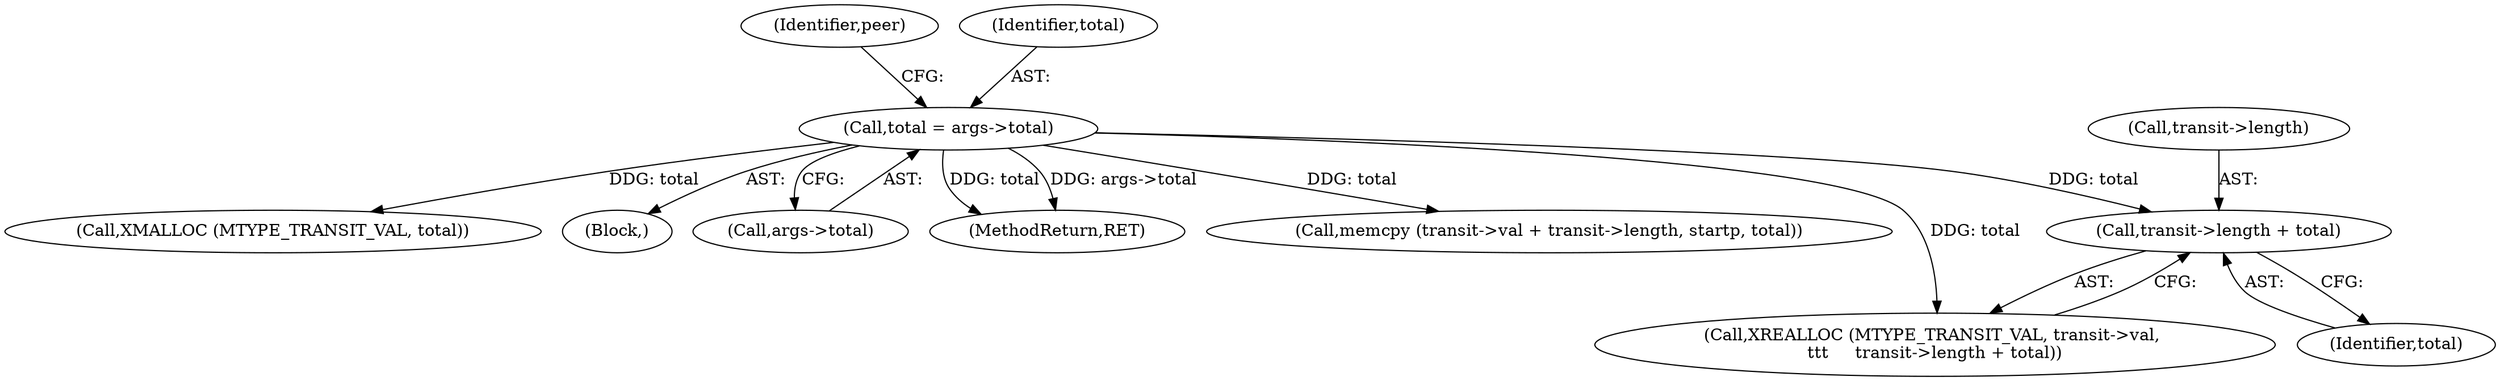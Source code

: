 digraph "0_savannah_8794e8d229dc9fe29ea31424883433d4880ef408@pointer" {
"1000235" [label="(Call,transit->length + total)"];
"1000109" [label="(Call,total = args->total)"];
"1000245" [label="(Call,XMALLOC (MTYPE_TRANSIT_VAL, total))"];
"1000107" [label="(Block,)"];
"1000117" [label="(Identifier,peer)"];
"1000236" [label="(Call,transit->length)"];
"1000239" [label="(Identifier,total)"];
"1000109" [label="(Call,total = args->total)"];
"1000111" [label="(Call,args->total)"];
"1000235" [label="(Call,transit->length + total)"];
"1000110" [label="(Identifier,total)"];
"1000265" [label="(MethodReturn,RET)"];
"1000248" [label="(Call,memcpy (transit->val + transit->length, startp, total))"];
"1000230" [label="(Call,XREALLOC (MTYPE_TRANSIT_VAL, transit->val, \n\t\t\t     transit->length + total))"];
"1000235" -> "1000230"  [label="AST: "];
"1000235" -> "1000239"  [label="CFG: "];
"1000236" -> "1000235"  [label="AST: "];
"1000239" -> "1000235"  [label="AST: "];
"1000230" -> "1000235"  [label="CFG: "];
"1000109" -> "1000235"  [label="DDG: total"];
"1000109" -> "1000107"  [label="AST: "];
"1000109" -> "1000111"  [label="CFG: "];
"1000110" -> "1000109"  [label="AST: "];
"1000111" -> "1000109"  [label="AST: "];
"1000117" -> "1000109"  [label="CFG: "];
"1000109" -> "1000265"  [label="DDG: total"];
"1000109" -> "1000265"  [label="DDG: args->total"];
"1000109" -> "1000230"  [label="DDG: total"];
"1000109" -> "1000245"  [label="DDG: total"];
"1000109" -> "1000248"  [label="DDG: total"];
}
